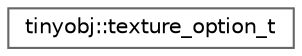digraph "Graphical Class Hierarchy"
{
 // LATEX_PDF_SIZE
  bgcolor="transparent";
  edge [fontname=Helvetica,fontsize=10,labelfontname=Helvetica,labelfontsize=10];
  node [fontname=Helvetica,fontsize=10,shape=box,height=0.2,width=0.4];
  rankdir="LR";
  Node0 [id="Node000000",label="tinyobj::texture_option_t",height=0.2,width=0.4,color="grey40", fillcolor="white", style="filled",URL="$structtinyobj_1_1texture__option__t.html",tooltip=" "];
}
